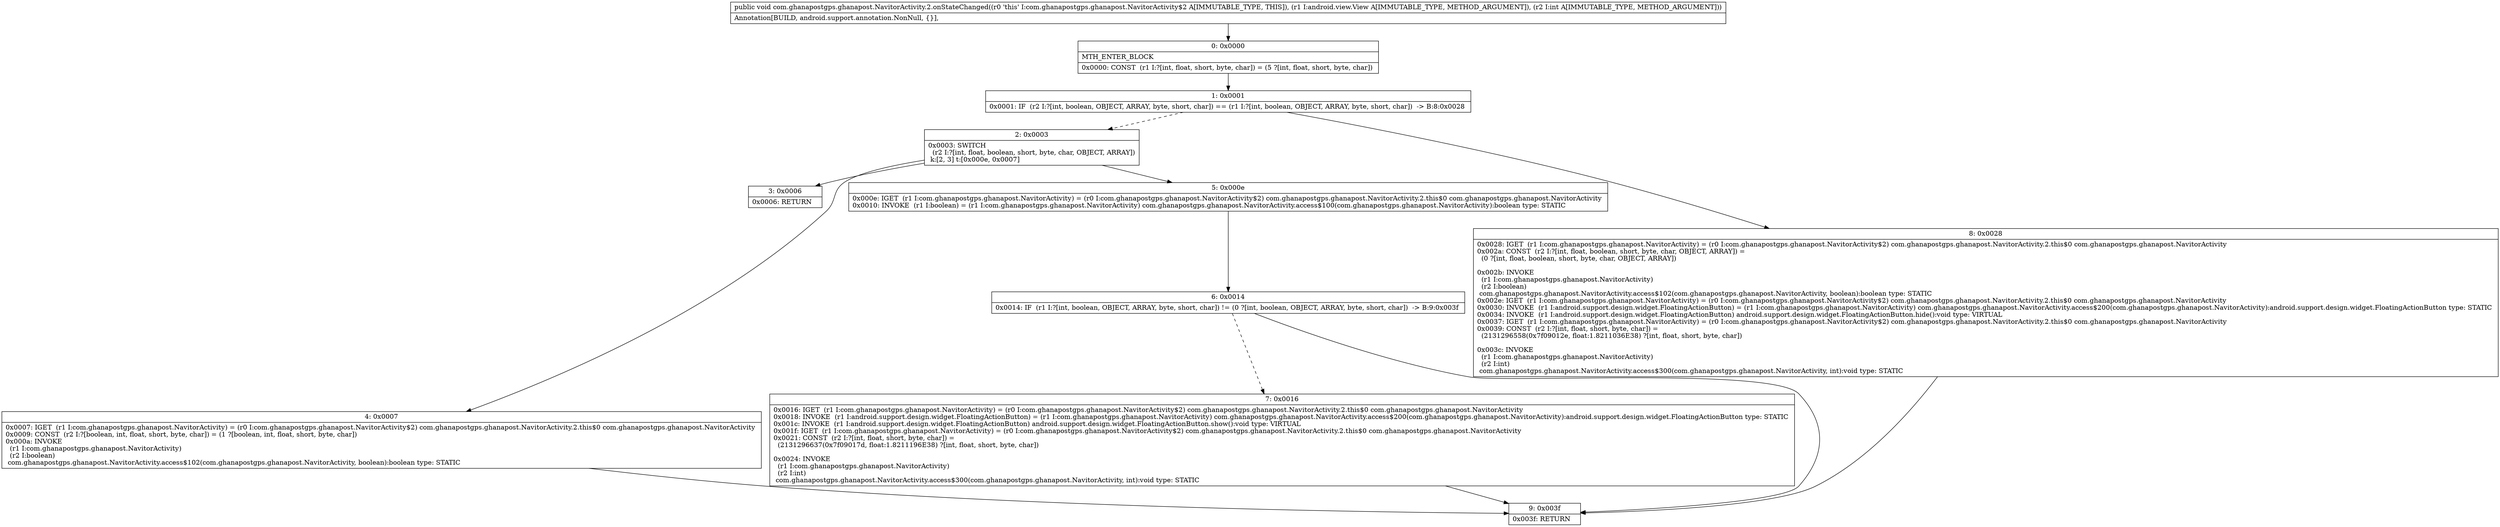 digraph "CFG forcom.ghanapostgps.ghanapost.NavitorActivity.2.onStateChanged(Landroid\/view\/View;I)V" {
Node_0 [shape=record,label="{0\:\ 0x0000|MTH_ENTER_BLOCK\l|0x0000: CONST  (r1 I:?[int, float, short, byte, char]) = (5 ?[int, float, short, byte, char]) \l}"];
Node_1 [shape=record,label="{1\:\ 0x0001|0x0001: IF  (r2 I:?[int, boolean, OBJECT, ARRAY, byte, short, char]) == (r1 I:?[int, boolean, OBJECT, ARRAY, byte, short, char])  \-\> B:8:0x0028 \l}"];
Node_2 [shape=record,label="{2\:\ 0x0003|0x0003: SWITCH  \l  (r2 I:?[int, float, boolean, short, byte, char, OBJECT, ARRAY])\l k:[2, 3] t:[0x000e, 0x0007] \l}"];
Node_3 [shape=record,label="{3\:\ 0x0006|0x0006: RETURN   \l}"];
Node_4 [shape=record,label="{4\:\ 0x0007|0x0007: IGET  (r1 I:com.ghanapostgps.ghanapost.NavitorActivity) = (r0 I:com.ghanapostgps.ghanapost.NavitorActivity$2) com.ghanapostgps.ghanapost.NavitorActivity.2.this$0 com.ghanapostgps.ghanapost.NavitorActivity \l0x0009: CONST  (r2 I:?[boolean, int, float, short, byte, char]) = (1 ?[boolean, int, float, short, byte, char]) \l0x000a: INVOKE  \l  (r1 I:com.ghanapostgps.ghanapost.NavitorActivity)\l  (r2 I:boolean)\l com.ghanapostgps.ghanapost.NavitorActivity.access$102(com.ghanapostgps.ghanapost.NavitorActivity, boolean):boolean type: STATIC \l}"];
Node_5 [shape=record,label="{5\:\ 0x000e|0x000e: IGET  (r1 I:com.ghanapostgps.ghanapost.NavitorActivity) = (r0 I:com.ghanapostgps.ghanapost.NavitorActivity$2) com.ghanapostgps.ghanapost.NavitorActivity.2.this$0 com.ghanapostgps.ghanapost.NavitorActivity \l0x0010: INVOKE  (r1 I:boolean) = (r1 I:com.ghanapostgps.ghanapost.NavitorActivity) com.ghanapostgps.ghanapost.NavitorActivity.access$100(com.ghanapostgps.ghanapost.NavitorActivity):boolean type: STATIC \l}"];
Node_6 [shape=record,label="{6\:\ 0x0014|0x0014: IF  (r1 I:?[int, boolean, OBJECT, ARRAY, byte, short, char]) != (0 ?[int, boolean, OBJECT, ARRAY, byte, short, char])  \-\> B:9:0x003f \l}"];
Node_7 [shape=record,label="{7\:\ 0x0016|0x0016: IGET  (r1 I:com.ghanapostgps.ghanapost.NavitorActivity) = (r0 I:com.ghanapostgps.ghanapost.NavitorActivity$2) com.ghanapostgps.ghanapost.NavitorActivity.2.this$0 com.ghanapostgps.ghanapost.NavitorActivity \l0x0018: INVOKE  (r1 I:android.support.design.widget.FloatingActionButton) = (r1 I:com.ghanapostgps.ghanapost.NavitorActivity) com.ghanapostgps.ghanapost.NavitorActivity.access$200(com.ghanapostgps.ghanapost.NavitorActivity):android.support.design.widget.FloatingActionButton type: STATIC \l0x001c: INVOKE  (r1 I:android.support.design.widget.FloatingActionButton) android.support.design.widget.FloatingActionButton.show():void type: VIRTUAL \l0x001f: IGET  (r1 I:com.ghanapostgps.ghanapost.NavitorActivity) = (r0 I:com.ghanapostgps.ghanapost.NavitorActivity$2) com.ghanapostgps.ghanapost.NavitorActivity.2.this$0 com.ghanapostgps.ghanapost.NavitorActivity \l0x0021: CONST  (r2 I:?[int, float, short, byte, char]) = \l  (2131296637(0x7f09017d, float:1.8211196E38) ?[int, float, short, byte, char])\l \l0x0024: INVOKE  \l  (r1 I:com.ghanapostgps.ghanapost.NavitorActivity)\l  (r2 I:int)\l com.ghanapostgps.ghanapost.NavitorActivity.access$300(com.ghanapostgps.ghanapost.NavitorActivity, int):void type: STATIC \l}"];
Node_8 [shape=record,label="{8\:\ 0x0028|0x0028: IGET  (r1 I:com.ghanapostgps.ghanapost.NavitorActivity) = (r0 I:com.ghanapostgps.ghanapost.NavitorActivity$2) com.ghanapostgps.ghanapost.NavitorActivity.2.this$0 com.ghanapostgps.ghanapost.NavitorActivity \l0x002a: CONST  (r2 I:?[int, float, boolean, short, byte, char, OBJECT, ARRAY]) = \l  (0 ?[int, float, boolean, short, byte, char, OBJECT, ARRAY])\l \l0x002b: INVOKE  \l  (r1 I:com.ghanapostgps.ghanapost.NavitorActivity)\l  (r2 I:boolean)\l com.ghanapostgps.ghanapost.NavitorActivity.access$102(com.ghanapostgps.ghanapost.NavitorActivity, boolean):boolean type: STATIC \l0x002e: IGET  (r1 I:com.ghanapostgps.ghanapost.NavitorActivity) = (r0 I:com.ghanapostgps.ghanapost.NavitorActivity$2) com.ghanapostgps.ghanapost.NavitorActivity.2.this$0 com.ghanapostgps.ghanapost.NavitorActivity \l0x0030: INVOKE  (r1 I:android.support.design.widget.FloatingActionButton) = (r1 I:com.ghanapostgps.ghanapost.NavitorActivity) com.ghanapostgps.ghanapost.NavitorActivity.access$200(com.ghanapostgps.ghanapost.NavitorActivity):android.support.design.widget.FloatingActionButton type: STATIC \l0x0034: INVOKE  (r1 I:android.support.design.widget.FloatingActionButton) android.support.design.widget.FloatingActionButton.hide():void type: VIRTUAL \l0x0037: IGET  (r1 I:com.ghanapostgps.ghanapost.NavitorActivity) = (r0 I:com.ghanapostgps.ghanapost.NavitorActivity$2) com.ghanapostgps.ghanapost.NavitorActivity.2.this$0 com.ghanapostgps.ghanapost.NavitorActivity \l0x0039: CONST  (r2 I:?[int, float, short, byte, char]) = \l  (2131296558(0x7f09012e, float:1.8211036E38) ?[int, float, short, byte, char])\l \l0x003c: INVOKE  \l  (r1 I:com.ghanapostgps.ghanapost.NavitorActivity)\l  (r2 I:int)\l com.ghanapostgps.ghanapost.NavitorActivity.access$300(com.ghanapostgps.ghanapost.NavitorActivity, int):void type: STATIC \l}"];
Node_9 [shape=record,label="{9\:\ 0x003f|0x003f: RETURN   \l}"];
MethodNode[shape=record,label="{public void com.ghanapostgps.ghanapost.NavitorActivity.2.onStateChanged((r0 'this' I:com.ghanapostgps.ghanapost.NavitorActivity$2 A[IMMUTABLE_TYPE, THIS]), (r1 I:android.view.View A[IMMUTABLE_TYPE, METHOD_ARGUMENT]), (r2 I:int A[IMMUTABLE_TYPE, METHOD_ARGUMENT]))  | Annotation[BUILD, android.support.annotation.NonNull, \{\}], \l}"];
MethodNode -> Node_0;
Node_0 -> Node_1;
Node_1 -> Node_2[style=dashed];
Node_1 -> Node_8;
Node_2 -> Node_3;
Node_2 -> Node_4;
Node_2 -> Node_5;
Node_4 -> Node_9;
Node_5 -> Node_6;
Node_6 -> Node_7[style=dashed];
Node_6 -> Node_9;
Node_7 -> Node_9;
Node_8 -> Node_9;
}

